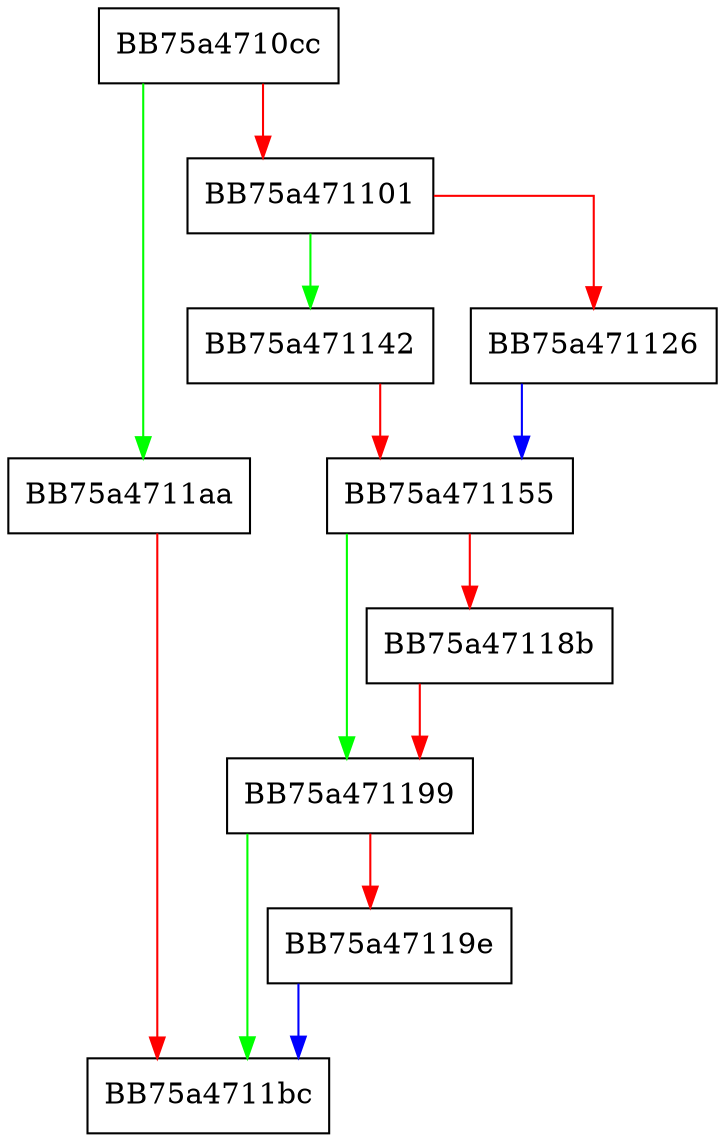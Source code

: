 digraph error_string {
  node [shape="box"];
  graph [splines=ortho];
  BB75a4710cc -> BB75a4711aa [color="green"];
  BB75a4710cc -> BB75a471101 [color="red"];
  BB75a471101 -> BB75a471142 [color="green"];
  BB75a471101 -> BB75a471126 [color="red"];
  BB75a471126 -> BB75a471155 [color="blue"];
  BB75a471142 -> BB75a471155 [color="red"];
  BB75a471155 -> BB75a471199 [color="green"];
  BB75a471155 -> BB75a47118b [color="red"];
  BB75a47118b -> BB75a471199 [color="red"];
  BB75a471199 -> BB75a4711bc [color="green"];
  BB75a471199 -> BB75a47119e [color="red"];
  BB75a47119e -> BB75a4711bc [color="blue"];
  BB75a4711aa -> BB75a4711bc [color="red"];
}